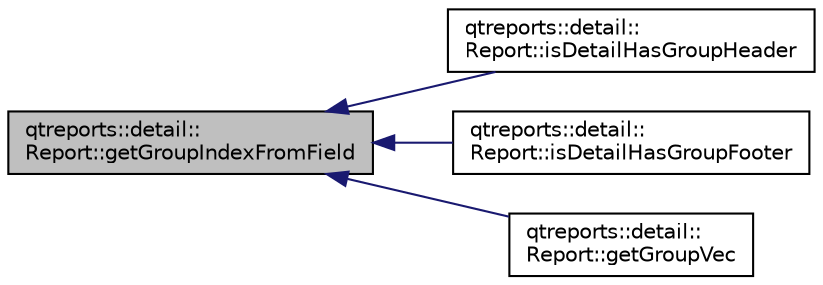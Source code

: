 digraph "qtreports::detail::Report::getGroupIndexFromField"
{
 // INTERACTIVE_SVG=YES
  bgcolor="transparent";
  edge [fontname="Helvetica",fontsize="10",labelfontname="Helvetica",labelfontsize="10"];
  node [fontname="Helvetica",fontsize="10",shape=record];
  rankdir="LR";
  Node1 [label="qtreports::detail::\lReport::getGroupIndexFromField",height=0.2,width=0.4,color="black", fillcolor="grey75", style="filled", fontcolor="black"];
  Node1 -> Node2 [dir="back",color="midnightblue",fontsize="10",style="solid",fontname="Helvetica"];
  Node2 [label="qtreports::detail::\lReport::isDetailHasGroupHeader",height=0.2,width=0.4,color="black",URL="$classqtreports_1_1detail_1_1_report.html#a2317483290ac109877b05e90d8f86835"];
  Node1 -> Node3 [dir="back",color="midnightblue",fontsize="10",style="solid",fontname="Helvetica"];
  Node3 [label="qtreports::detail::\lReport::isDetailHasGroupFooter",height=0.2,width=0.4,color="black",URL="$classqtreports_1_1detail_1_1_report.html#a36b4f8b33892fabbfd4858602bb511e1"];
  Node1 -> Node4 [dir="back",color="midnightblue",fontsize="10",style="solid",fontname="Helvetica"];
  Node4 [label="qtreports::detail::\lReport::getGroupVec",height=0.2,width=0.4,color="black",URL="$classqtreports_1_1detail_1_1_report.html#a963b1c807eb08e9b8b38b842d27acca0"];
}
